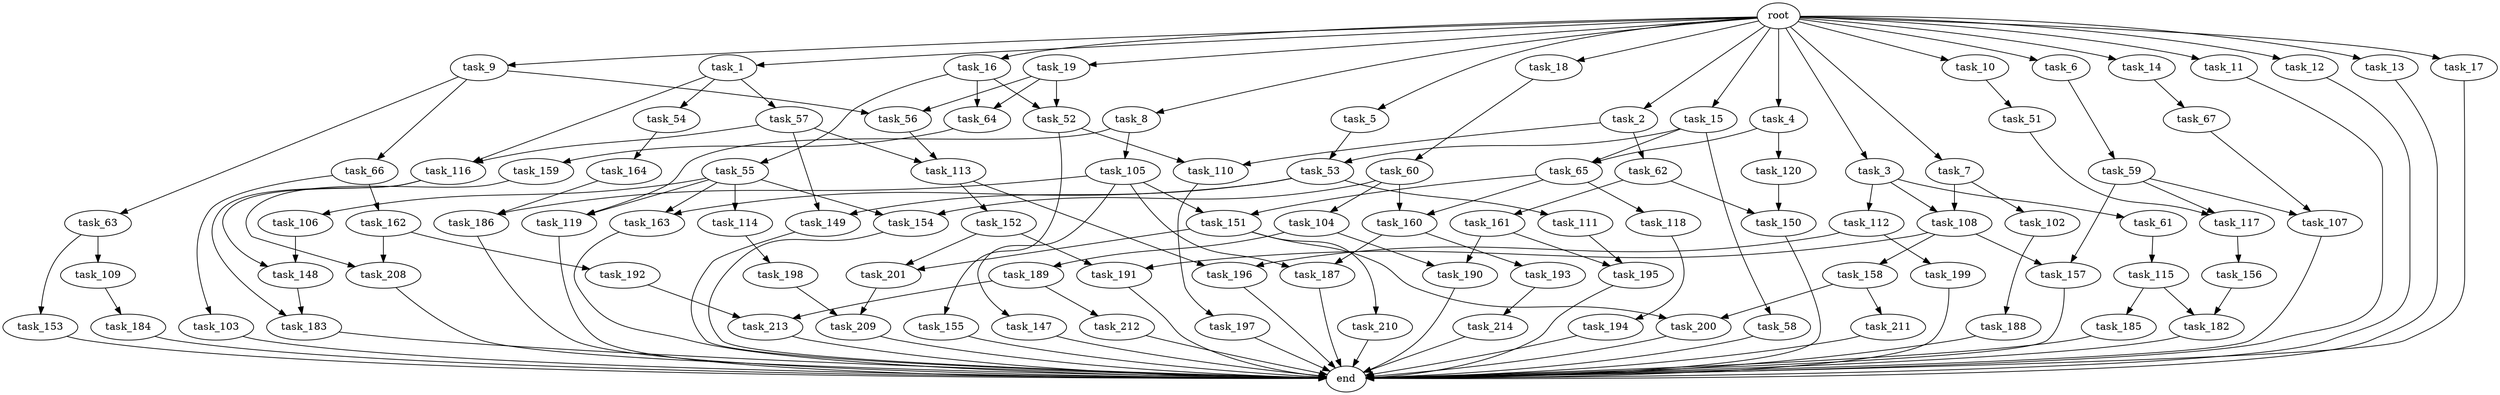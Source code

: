 digraph G {
  task_116 [size="1279900254208.000000"];
  task_105 [size="34359738368.000000"];
  task_163 [size="627065225216.000000"];
  task_15 [size="1024.000000"];
  task_55 [size="309237645312.000000"];
  task_102 [size="420906795008.000000"];
  task_212 [size="695784701952.000000"];
  task_184 [size="137438953472.000000"];
  task_161 [size="309237645312.000000"];
  task_191 [size="764504178688.000000"];
  task_7 [size="1024.000000"];
  task_104 [size="34359738368.000000"];
  task_119 [size="111669149696.000000"];
  task_57 [size="420906795008.000000"];
  task_214 [size="420906795008.000000"];
  task_154 [size="111669149696.000000"];
  task_106 [size="77309411328.000000"];
  task_117 [size="498216206336.000000"];
  task_155 [size="77309411328.000000"];
  task_67 [size="858993459200.000000"];
  task_9 [size="1024.000000"];
  task_56 [size="498216206336.000000"];
  task_196 [size="833223655424.000000"];
  task_112 [size="34359738368.000000"];
  task_147 [size="549755813888.000000"];
  task_185 [size="214748364800.000000"];
  task_59 [size="34359738368.000000"];
  task_164 [size="309237645312.000000"];
  task_118 [size="858993459200.000000"];
  task_64 [size="386547056640.000000"];
  task_198 [size="695784701952.000000"];
  task_65 [size="1005022347264.000000"];
  task_150 [size="858993459200.000000"];
  task_18 [size="1024.000000"];
  task_188 [size="34359738368.000000"];
  task_63 [size="420906795008.000000"];
  task_115 [size="695784701952.000000"];
  task_58 [size="309237645312.000000"];
  task_160 [size="893353197568.000000"];
  task_190 [size="498216206336.000000"];
  task_54 [size="420906795008.000000"];
  task_61 [size="34359738368.000000"];
  task_156 [size="137438953472.000000"];
  task_1 [size="1024.000000"];
  task_53 [size="730144440320.000000"];
  task_159 [size="214748364800.000000"];
  task_157 [size="635655159808.000000"];
  task_109 [size="214748364800.000000"];
  task_210 [size="214748364800.000000"];
  task_201 [size="764504178688.000000"];
  task_189 [size="420906795008.000000"];
  task_162 [size="77309411328.000000"];
  task_194 [size="420906795008.000000"];
  task_62 [size="309237645312.000000"];
  task_66 [size="420906795008.000000"];
  task_19 [size="1024.000000"];
  task_153 [size="214748364800.000000"];
  task_213 [size="1245540515840.000000"];
  task_52 [size="386547056640.000000"];
  task_195 [size="154618822656.000000"];
  end [size="0.000000"];
  task_192 [size="214748364800.000000"];
  task_11 [size="1024.000000"];
  task_4 [size="1024.000000"];
  task_60 [size="858993459200.000000"];
  task_10 [size="1024.000000"];
  task_193 [size="214748364800.000000"];
  task_158 [size="214748364800.000000"];
  task_51 [size="420906795008.000000"];
  task_14 [size="1024.000000"];
  task_12 [size="1024.000000"];
  task_13 [size="1024.000000"];
  task_187 [size="764504178688.000000"];
  task_108 [size="455266533376.000000"];
  task_3 [size="1024.000000"];
  task_114 [size="77309411328.000000"];
  task_151 [size="1408749273088.000000"];
  task_103 [size="77309411328.000000"];
  task_113 [size="893353197568.000000"];
  task_6 [size="1024.000000"];
  task_186 [size="627065225216.000000"];
  task_2 [size="1024.000000"];
  task_209 [size="627065225216.000000"];
  task_197 [size="214748364800.000000"];
  task_183 [size="1073741824000.000000"];
  task_107 [size="558345748480.000000"];
  task_182 [size="429496729600.000000"];
  task_211 [size="137438953472.000000"];
  task_149 [size="1408749273088.000000"];
  task_17 [size="1024.000000"];
  task_120 [size="695784701952.000000"];
  task_200 [size="352187318272.000000"];
  root [size="0.000000"];
  task_148 [size="936302870528.000000"];
  task_111 [size="549755813888.000000"];
  task_8 [size="1024.000000"];
  task_16 [size="1024.000000"];
  task_199 [size="695784701952.000000"];
  task_152 [size="137438953472.000000"];
  task_5 [size="1024.000000"];
  task_110 [size="386547056640.000000"];
  task_208 [size="292057776128.000000"];

  task_116 -> task_183 [size="838860800.000000"];
  task_116 -> task_148 [size="838860800.000000"];
  task_105 -> task_147 [size="536870912.000000"];
  task_105 -> task_151 [size="536870912.000000"];
  task_105 -> task_187 [size="536870912.000000"];
  task_105 -> task_186 [size="536870912.000000"];
  task_163 -> end [size="1.000000"];
  task_15 -> task_53 [size="301989888.000000"];
  task_15 -> task_58 [size="301989888.000000"];
  task_15 -> task_65 [size="301989888.000000"];
  task_55 -> task_114 [size="75497472.000000"];
  task_55 -> task_119 [size="75497472.000000"];
  task_55 -> task_154 [size="75497472.000000"];
  task_55 -> task_106 [size="75497472.000000"];
  task_55 -> task_163 [size="75497472.000000"];
  task_102 -> task_188 [size="33554432.000000"];
  task_212 -> end [size="1.000000"];
  task_184 -> end [size="1.000000"];
  task_161 -> task_195 [size="75497472.000000"];
  task_161 -> task_190 [size="75497472.000000"];
  task_191 -> end [size="1.000000"];
  task_7 -> task_108 [size="411041792.000000"];
  task_7 -> task_102 [size="411041792.000000"];
  task_104 -> task_189 [size="411041792.000000"];
  task_104 -> task_190 [size="411041792.000000"];
  task_119 -> end [size="1.000000"];
  task_57 -> task_149 [size="838860800.000000"];
  task_57 -> task_116 [size="838860800.000000"];
  task_57 -> task_113 [size="838860800.000000"];
  task_214 -> end [size="1.000000"];
  task_154 -> end [size="1.000000"];
  task_106 -> task_148 [size="75497472.000000"];
  task_117 -> task_156 [size="134217728.000000"];
  task_155 -> end [size="1.000000"];
  task_67 -> task_107 [size="134217728.000000"];
  task_9 -> task_56 [size="411041792.000000"];
  task_9 -> task_63 [size="411041792.000000"];
  task_9 -> task_66 [size="411041792.000000"];
  task_56 -> task_113 [size="33554432.000000"];
  task_196 -> end [size="1.000000"];
  task_112 -> task_199 [size="679477248.000000"];
  task_112 -> task_196 [size="679477248.000000"];
  task_147 -> end [size="1.000000"];
  task_185 -> end [size="1.000000"];
  task_59 -> task_117 [size="411041792.000000"];
  task_59 -> task_107 [size="411041792.000000"];
  task_59 -> task_157 [size="411041792.000000"];
  task_164 -> task_186 [size="75497472.000000"];
  task_118 -> task_194 [size="411041792.000000"];
  task_64 -> task_159 [size="209715200.000000"];
  task_198 -> task_209 [size="75497472.000000"];
  task_65 -> task_118 [size="838860800.000000"];
  task_65 -> task_160 [size="838860800.000000"];
  task_65 -> task_151 [size="838860800.000000"];
  task_150 -> end [size="1.000000"];
  task_18 -> task_60 [size="838860800.000000"];
  task_188 -> end [size="1.000000"];
  task_63 -> task_109 [size="209715200.000000"];
  task_63 -> task_153 [size="209715200.000000"];
  task_115 -> task_185 [size="209715200.000000"];
  task_115 -> task_182 [size="209715200.000000"];
  task_58 -> end [size="1.000000"];
  task_160 -> task_193 [size="209715200.000000"];
  task_160 -> task_187 [size="209715200.000000"];
  task_190 -> end [size="1.000000"];
  task_54 -> task_164 [size="301989888.000000"];
  task_61 -> task_115 [size="679477248.000000"];
  task_156 -> task_182 [size="209715200.000000"];
  task_1 -> task_54 [size="411041792.000000"];
  task_1 -> task_57 [size="411041792.000000"];
  task_1 -> task_116 [size="411041792.000000"];
  task_53 -> task_149 [size="536870912.000000"];
  task_53 -> task_163 [size="536870912.000000"];
  task_53 -> task_111 [size="536870912.000000"];
  task_159 -> task_208 [size="75497472.000000"];
  task_157 -> end [size="1.000000"];
  task_109 -> task_184 [size="134217728.000000"];
  task_210 -> end [size="1.000000"];
  task_201 -> task_209 [size="536870912.000000"];
  task_189 -> task_212 [size="679477248.000000"];
  task_189 -> task_213 [size="679477248.000000"];
  task_162 -> task_192 [size="209715200.000000"];
  task_162 -> task_208 [size="209715200.000000"];
  task_194 -> end [size="1.000000"];
  task_62 -> task_161 [size="301989888.000000"];
  task_62 -> task_150 [size="301989888.000000"];
  task_66 -> task_162 [size="75497472.000000"];
  task_66 -> task_103 [size="75497472.000000"];
  task_19 -> task_56 [size="75497472.000000"];
  task_19 -> task_52 [size="75497472.000000"];
  task_19 -> task_64 [size="75497472.000000"];
  task_153 -> end [size="1.000000"];
  task_213 -> end [size="1.000000"];
  task_52 -> task_110 [size="75497472.000000"];
  task_52 -> task_155 [size="75497472.000000"];
  task_195 -> end [size="1.000000"];
  task_192 -> task_213 [size="536870912.000000"];
  task_11 -> end [size="1.000000"];
  task_4 -> task_65 [size="679477248.000000"];
  task_4 -> task_120 [size="679477248.000000"];
  task_60 -> task_160 [size="33554432.000000"];
  task_60 -> task_154 [size="33554432.000000"];
  task_60 -> task_104 [size="33554432.000000"];
  task_10 -> task_51 [size="411041792.000000"];
  task_193 -> task_214 [size="411041792.000000"];
  task_158 -> task_200 [size="134217728.000000"];
  task_158 -> task_211 [size="134217728.000000"];
  task_51 -> task_117 [size="75497472.000000"];
  task_14 -> task_67 [size="838860800.000000"];
  task_12 -> end [size="1.000000"];
  task_13 -> end [size="1.000000"];
  task_187 -> end [size="1.000000"];
  task_108 -> task_158 [size="209715200.000000"];
  task_108 -> task_191 [size="209715200.000000"];
  task_108 -> task_157 [size="209715200.000000"];
  task_3 -> task_112 [size="33554432.000000"];
  task_3 -> task_108 [size="33554432.000000"];
  task_3 -> task_61 [size="33554432.000000"];
  task_114 -> task_198 [size="679477248.000000"];
  task_151 -> task_210 [size="209715200.000000"];
  task_151 -> task_200 [size="209715200.000000"];
  task_151 -> task_201 [size="209715200.000000"];
  task_103 -> end [size="1.000000"];
  task_113 -> task_196 [size="134217728.000000"];
  task_113 -> task_152 [size="134217728.000000"];
  task_6 -> task_59 [size="33554432.000000"];
  task_186 -> end [size="1.000000"];
  task_2 -> task_110 [size="301989888.000000"];
  task_2 -> task_62 [size="301989888.000000"];
  task_209 -> end [size="1.000000"];
  task_197 -> end [size="1.000000"];
  task_183 -> end [size="1.000000"];
  task_107 -> end [size="1.000000"];
  task_182 -> end [size="1.000000"];
  task_211 -> end [size="1.000000"];
  task_149 -> end [size="1.000000"];
  task_17 -> end [size="1.000000"];
  task_120 -> task_150 [size="536870912.000000"];
  task_200 -> end [size="1.000000"];
  root -> task_13 [size="1.000000"];
  root -> task_17 [size="1.000000"];
  root -> task_3 [size="1.000000"];
  root -> task_4 [size="1.000000"];
  root -> task_11 [size="1.000000"];
  root -> task_15 [size="1.000000"];
  root -> task_10 [size="1.000000"];
  root -> task_6 [size="1.000000"];
  root -> task_9 [size="1.000000"];
  root -> task_16 [size="1.000000"];
  root -> task_8 [size="1.000000"];
  root -> task_18 [size="1.000000"];
  root -> task_1 [size="1.000000"];
  root -> task_5 [size="1.000000"];
  root -> task_19 [size="1.000000"];
  root -> task_2 [size="1.000000"];
  root -> task_14 [size="1.000000"];
  root -> task_7 [size="1.000000"];
  root -> task_12 [size="1.000000"];
  task_148 -> task_183 [size="209715200.000000"];
  task_111 -> task_195 [size="75497472.000000"];
  task_8 -> task_119 [size="33554432.000000"];
  task_8 -> task_105 [size="33554432.000000"];
  task_16 -> task_52 [size="301989888.000000"];
  task_16 -> task_55 [size="301989888.000000"];
  task_16 -> task_64 [size="301989888.000000"];
  task_199 -> end [size="1.000000"];
  task_152 -> task_201 [size="536870912.000000"];
  task_152 -> task_191 [size="536870912.000000"];
  task_5 -> task_53 [size="411041792.000000"];
  task_110 -> task_197 [size="209715200.000000"];
  task_208 -> end [size="1.000000"];
}
